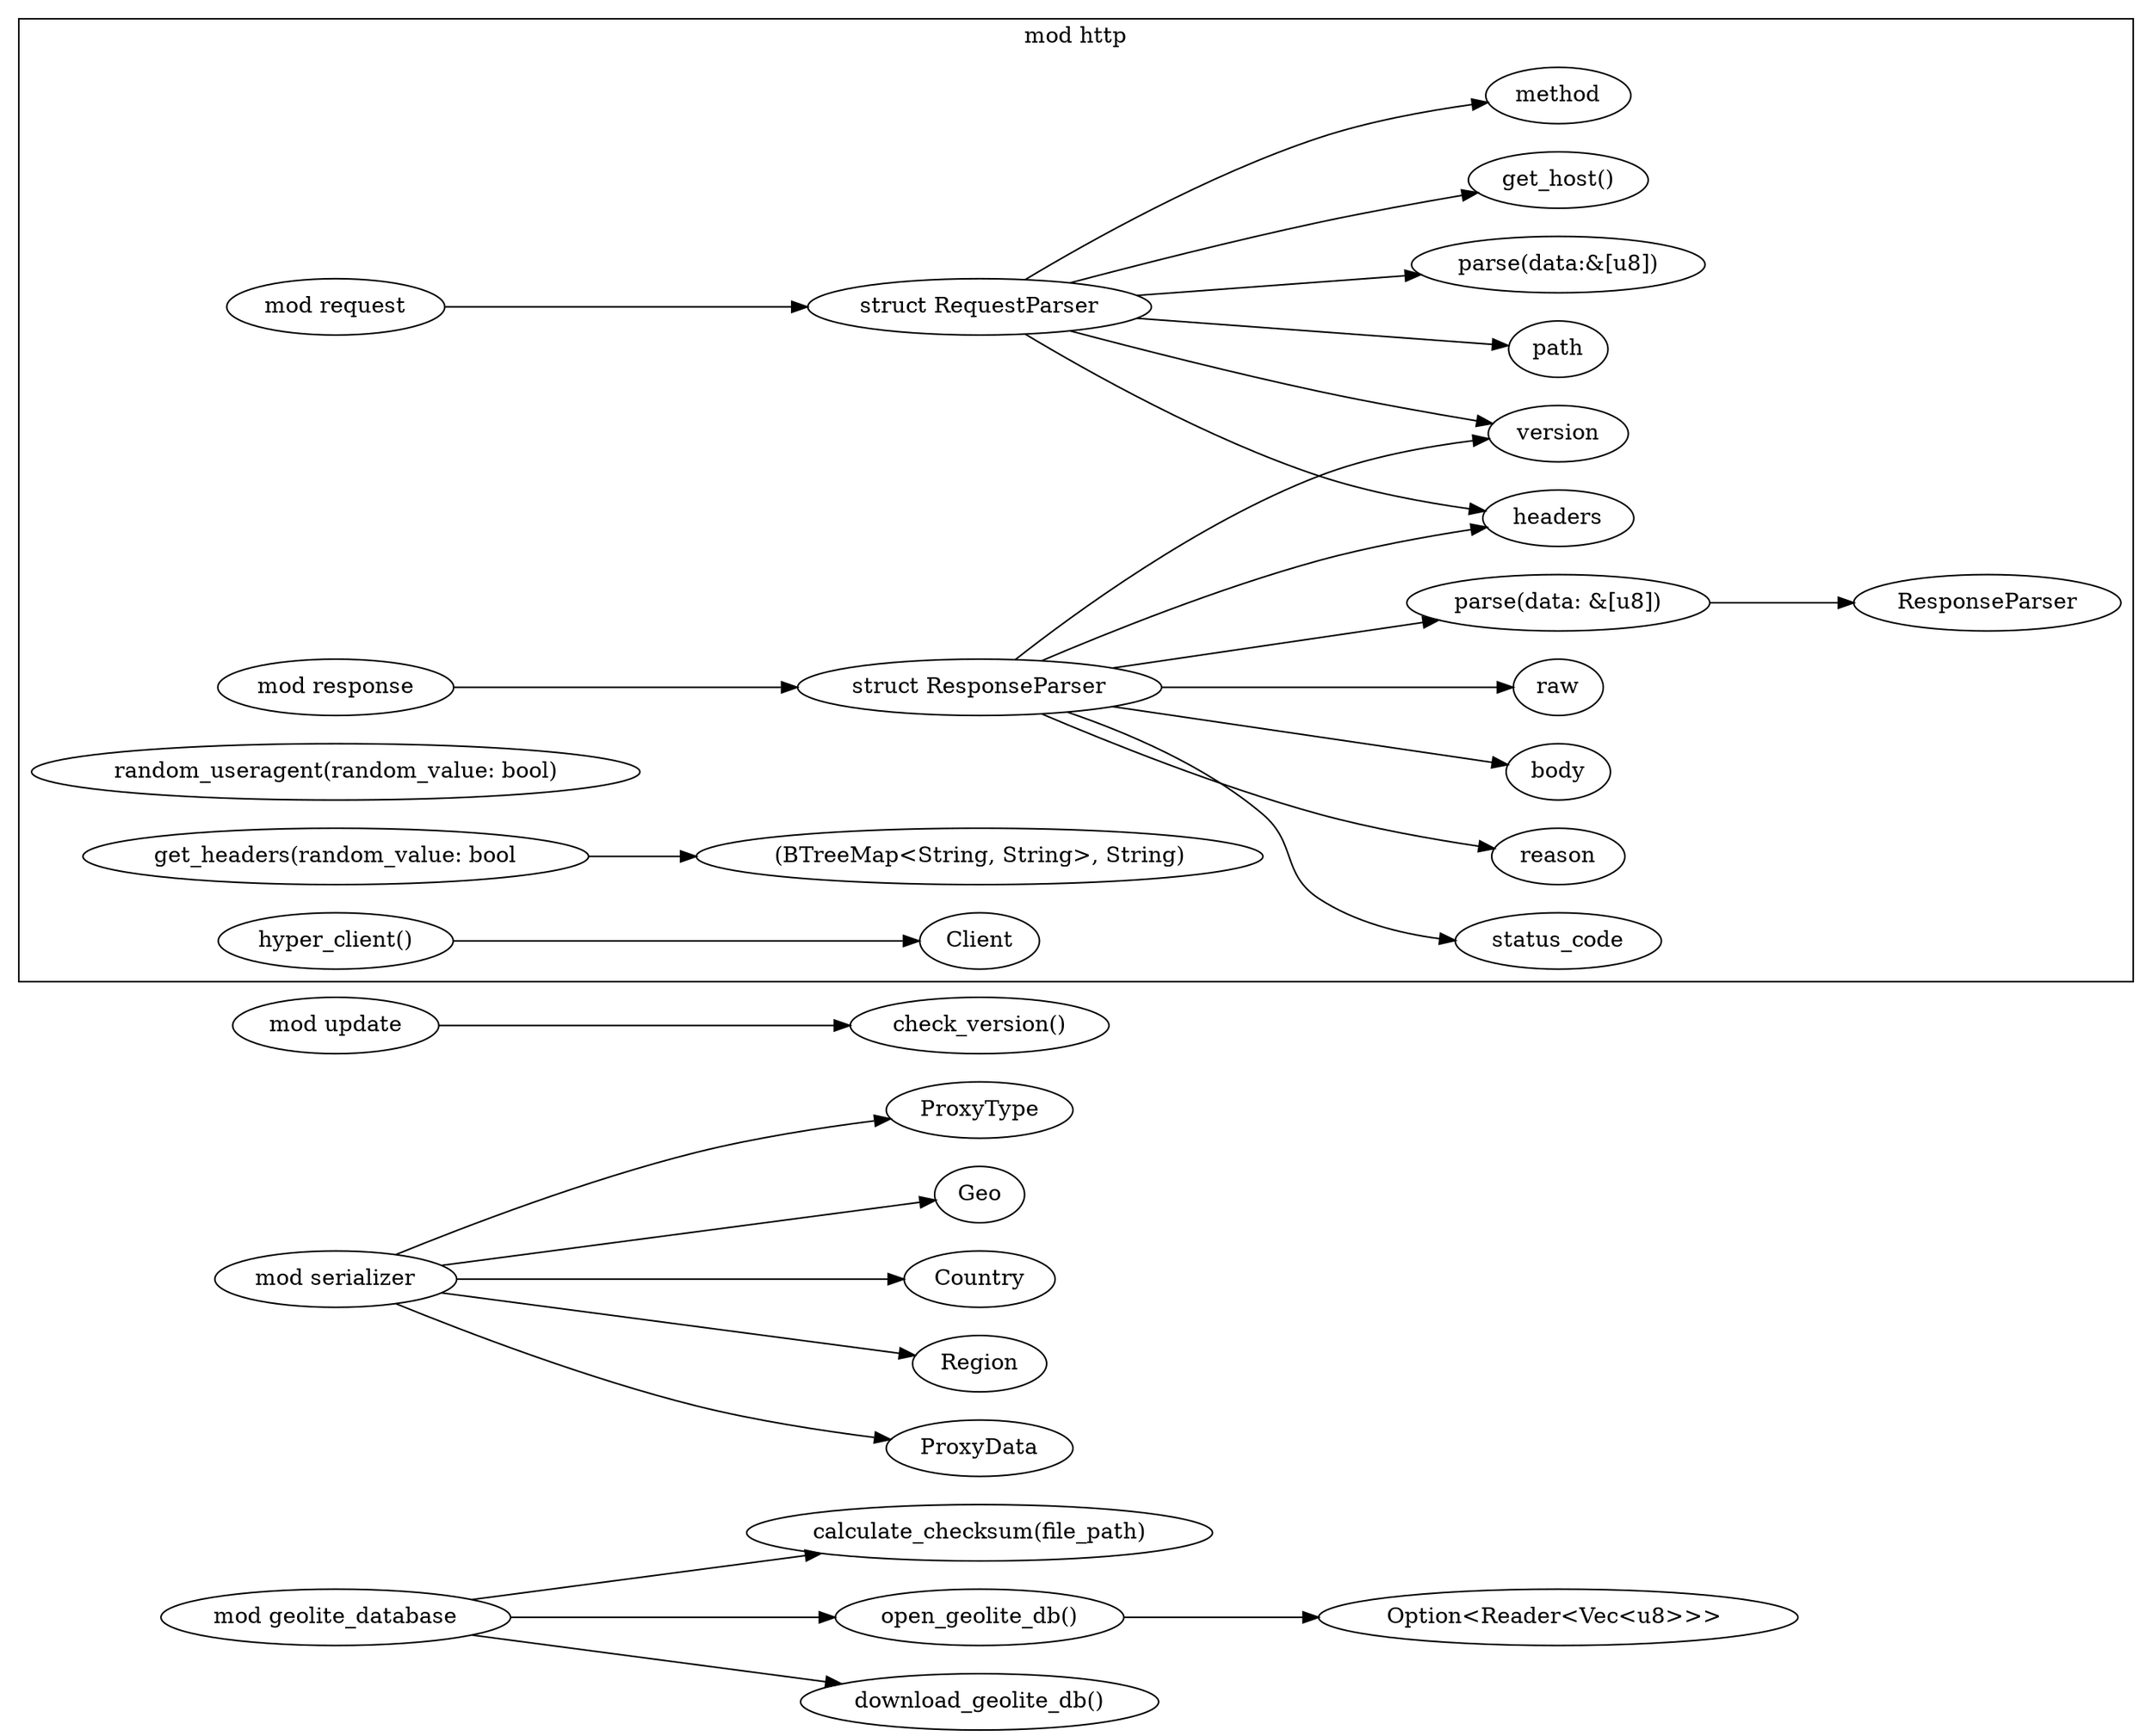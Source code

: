 digraph {
    graph [ 
        rankdir=LR,
    ]
    "db" [label="mod geolite_database"]
    "db" -> "download_geolite_db()"
    "db" -> "calculate_checksum(file_path)"
    "db" -> "open_geolite_db()" -> "Option<Reader<Vec<u8>>> "
    "serializer" [label="mod serializer"]
    "serializer" -> "Geo"
    "serializer" -> "Country"
    "serializer" -> "Region"
    "serializer" -> "ProxyData"
    "serializer" -> "ProxyType"
    
    "update" [label="mod update"]
    "update" -> "check_version()"

    
    subgraph cluster_http {
        "request" [label="mod request"]
        "response" [label="mod response"]
        "random_useragent(random_value: bool)"
        "get_headers(random_value: bool" -> "(BTreeMap<String, String>, String)"
        "hyper_client()" -> "Client"

        "parse" [label="struct RequestParser"]
        "request" -> "parse"
        "parse" -> "method"
        "parse" -> "path"
        "parse" -> "version"
        "parse" -> "headers"
        "parse" -> "parse(data:&[u8])"
        "parse" -> "get_host()"

        "res" [label="struct ResponseParser"]
        "response" -> "res"
        "res" -> "version"
        "res" -> "status_code"
        "res" -> "reason"
        "res" -> "headers"
        "res" -> "body"
        "res" -> "raw"
        "res" -> "parse(data: &[u8])" -> "ResponseParser"

        label = "mod http"
    }
}